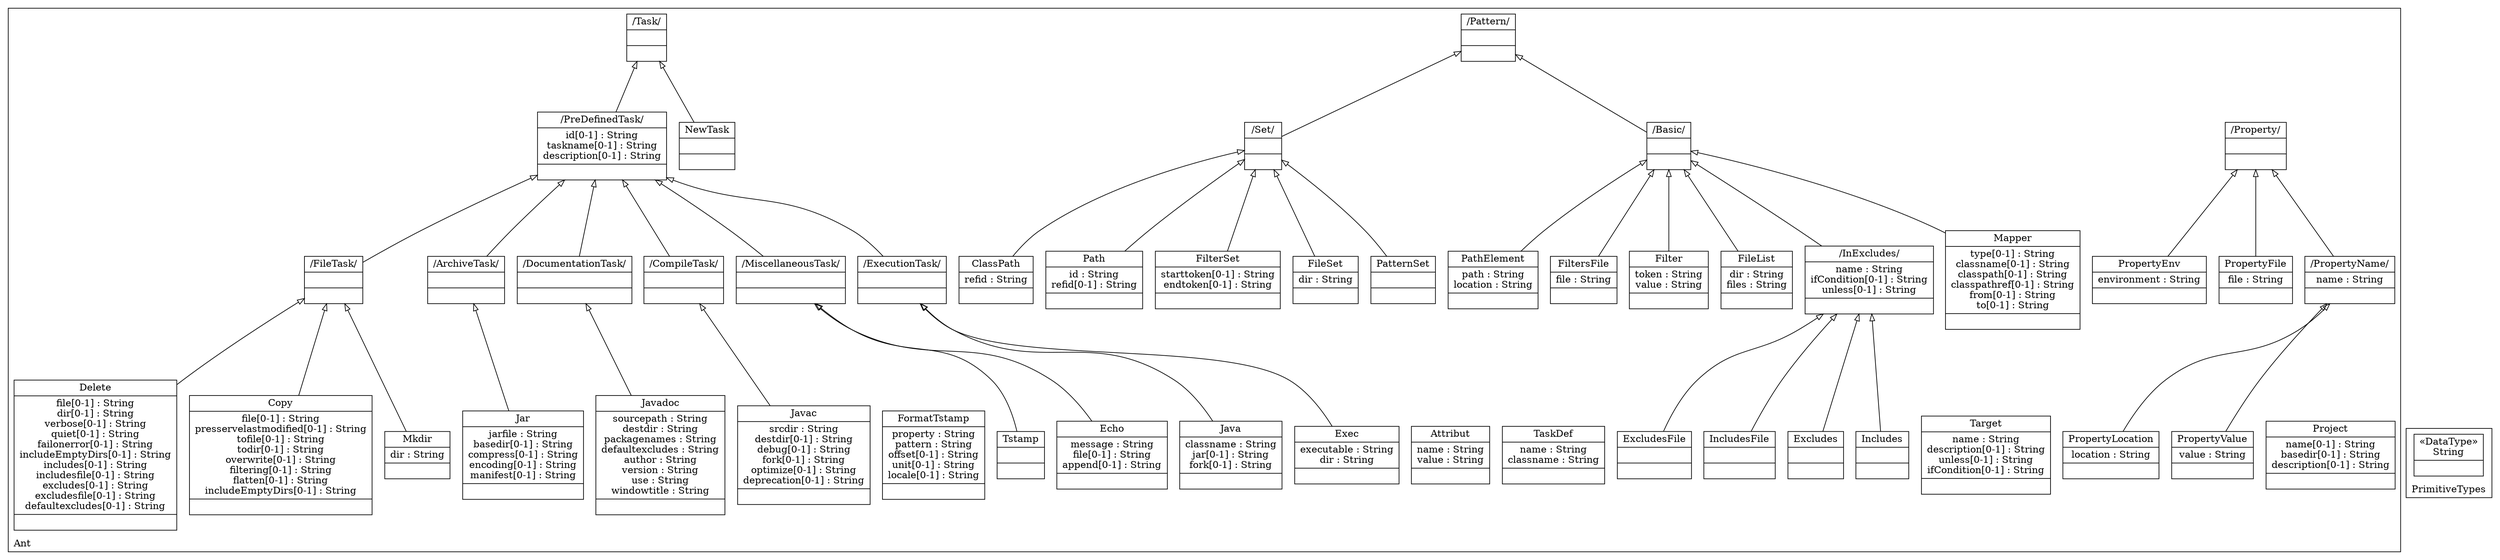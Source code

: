 digraph "KM3 Model in DOT" {
graph[rankdir=BT,labeljust=l,labelloc=t,nodeSep=0.75,compound=true];
 subgraph "cluster_Ant"{
labelloc=t
color=black
label=Ant
 node[shape=record];
Project[label="{Project|name[0-1] : String\nbasedir[0-1] : String\ndescription[0-1] : String| }"]
;
 node[shape=record];
Property[label="{/Property/| | }"]
;
 node[shape=record];
PropertyName[label="{/PropertyName/|name : String| }"]
 PropertyName->Property[arrowhead=onormal,group=Property,minlen=2,constraint=true,]
;
 node[shape=record];
PropertyValue[label="{PropertyValue|value : String| }"]
 PropertyValue->PropertyName[arrowhead=onormal,group=PropertyName,minlen=2,constraint=true,]
;
 node[shape=record];
PropertyLocation[label="{PropertyLocation|location : String| }"]
 PropertyLocation->PropertyName[arrowhead=onormal,group=PropertyName,minlen=2,constraint=true,]
;
 node[shape=record];
PropertyFile[label="{PropertyFile|file : String| }"]
 PropertyFile->Property[arrowhead=onormal,group=Property,minlen=2,constraint=true,]
;
 node[shape=record];
PropertyEnv[label="{PropertyEnv|environment : String| }"]
 PropertyEnv->Property[arrowhead=onormal,group=Property,minlen=2,constraint=true,]
;
 node[shape=record];
Target[label="{Target|name : String\ndescription[0-1] : String\nunless[0-1] : String\nifCondition[0-1] : String| }"]
;
 node[shape=record];
Pattern[label="{/Pattern/| | }"]
;
 node[shape=record];
Basic[label="{/Basic/| | }"]
 Basic->Pattern[arrowhead=onormal,group=Pattern,minlen=2,constraint=true,]
;
 node[shape=record];
Mapper[label="{Mapper|type[0-1] : String\nclassname[0-1] : String\nclasspath[0-1] : String\nclasspathref[0-1] : String\nfrom[0-1] : String\nto[0-1] : String| }"]
 Mapper->Basic[arrowhead=onormal,group=Basic,minlen=2,constraint=true,]
;
 node[shape=record];
InExcludes[label="{/InExcludes/|name : String\nifCondition[0-1] : String\nunless[0-1] : String| }"]
 InExcludes->Basic[arrowhead=onormal,group=Basic,minlen=2,constraint=true,]
;
 node[shape=record];
Includes[label="{Includes| | }"]
 Includes->InExcludes[arrowhead=onormal,group=InExcludes,minlen=2,constraint=true,]
;
 node[shape=record];
Excludes[label="{Excludes| | }"]
 Excludes->InExcludes[arrowhead=onormal,group=InExcludes,minlen=2,constraint=true,]
;
 node[shape=record];
IncludesFile[label="{IncludesFile| | }"]
 IncludesFile->InExcludes[arrowhead=onormal,group=InExcludes,minlen=2,constraint=true,]
;
 node[shape=record];
ExcludesFile[label="{ExcludesFile| | }"]
 ExcludesFile->InExcludes[arrowhead=onormal,group=InExcludes,minlen=2,constraint=true,]
;
 node[shape=record];
FileList[label="{FileList|dir : String\nfiles : String| }"]
 FileList->Basic[arrowhead=onormal,group=Basic,minlen=2,constraint=true,]
;
 node[shape=record];
Filter[label="{Filter|token : String\nvalue : String| }"]
 Filter->Basic[arrowhead=onormal,group=Basic,minlen=2,constraint=true,]
;
 node[shape=record];
FiltersFile[label="{FiltersFile|file : String| }"]
 FiltersFile->Basic[arrowhead=onormal,group=Basic,minlen=2,constraint=true,]
;
 node[shape=record];
PathElement[label="{PathElement|path : String\nlocation : String| }"]
 PathElement->Basic[arrowhead=onormal,group=Basic,minlen=2,constraint=true,]
;
 node[shape=record];
Set[label="{/Set/| | }"]
 Set->Pattern[arrowhead=onormal,group=Pattern,minlen=2,constraint=true,]
;
 node[shape=record];
PatternSet[label="{PatternSet| | }"]
 PatternSet->Set[arrowhead=onormal,group=Set,minlen=2,constraint=true,]
;
 node[shape=record];
FileSet[label="{FileSet|dir : String| }"]
 FileSet->Set[arrowhead=onormal,group=Set,minlen=2,constraint=true,]
;
 node[shape=record];
FilterSet[label="{FilterSet|starttoken[0-1] : String\nendtoken[0-1] : String| }"]
 FilterSet->Set[arrowhead=onormal,group=Set,minlen=2,constraint=true,]
;
 node[shape=record];
Path[label="{Path|id : String\nrefid[0-1] : String| }"]
 Path->Set[arrowhead=onormal,group=Set,minlen=2,constraint=true,]
;
 node[shape=record];
ClassPath[label="{ClassPath|refid : String| }"]
 ClassPath->Set[arrowhead=onormal,group=Set,minlen=2,constraint=true,]
;
 node[shape=record];
Task[label="{/Task/| | }"]
;
 node[shape=record];
TaskDef[label="{TaskDef|name : String\nclassname : String| }"]
;
 node[shape=record];
NewTask[label="{NewTask| | }"]
 NewTask->Task[arrowhead=onormal,group=Task,minlen=2,constraint=true,]
;
 node[shape=record];
Attribut[label="{Attribut|name : String\nvalue : String| }"]
;
 node[shape=record];
PreDefinedTask[label="{/PreDefinedTask/|id[0-1] : String\ntaskname[0-1] : String\ndescription[0-1] : String| }"]
 PreDefinedTask->Task[arrowhead=onormal,group=Task,minlen=2,constraint=true,]
;
 node[shape=record];
ExecutionTask[label="{/ExecutionTask/| | }"]
 ExecutionTask->PreDefinedTask[arrowhead=onormal,group=PreDefinedTask,minlen=2,constraint=true,]
;
 node[shape=record];
Exec[label="{Exec|executable : String\ndir : String| }"]
 Exec->ExecutionTask[arrowhead=onormal,group=ExecutionTask,minlen=2,constraint=true,]
;
 node[shape=record];
Java[label="{Java|classname : String\njar[0-1] : String\nfork[0-1] : String| }"]
 Java->ExecutionTask[arrowhead=onormal,group=ExecutionTask,minlen=2,constraint=true,]
;
 node[shape=record];
MiscellaneousTask[label="{/MiscellaneousTask/| | }"]
 MiscellaneousTask->PreDefinedTask[arrowhead=onormal,group=PreDefinedTask,minlen=2,constraint=true,]
;
 node[shape=record];
Echo[label="{Echo|message : String\nfile[0-1] : String\nappend[0-1] : String| }"]
 Echo->MiscellaneousTask[arrowhead=onormal,group=MiscellaneousTask,minlen=2,constraint=true,]
;
 node[shape=record];
Tstamp[label="{Tstamp| | }"]
 Tstamp->MiscellaneousTask[arrowhead=onormal,group=MiscellaneousTask,minlen=2,constraint=true,]
;
 node[shape=record];
FormatTstamp[label="{FormatTstamp|property : String\npattern : String\noffset[0-1] : String\nunit[0-1] : String\nlocale[0-1] : String| }"]
;
 node[shape=record];
CompileTask[label="{/CompileTask/| | }"]
 CompileTask->PreDefinedTask[arrowhead=onormal,group=PreDefinedTask,minlen=2,constraint=true,]
;
 node[shape=record];
Javac[label="{Javac|srcdir : String\ndestdir[0-1] : String\ndebug[0-1] : String\nfork[0-1] : String\noptimize[0-1] : String\ndeprecation[0-1] : String| }"]
 Javac->CompileTask[arrowhead=onormal,group=CompileTask,minlen=2,constraint=true,]
;
 node[shape=record];
DocumentationTask[label="{/DocumentationTask/| | }"]
 DocumentationTask->PreDefinedTask[arrowhead=onormal,group=PreDefinedTask,minlen=2,constraint=true,]
;
 node[shape=record];
Javadoc[label="{Javadoc|sourcepath : String\ndestdir : String\npackagenames : String\ndefaultexcludes : String\nauthor : String\nversion : String\nuse : String\nwindowtitle : String| }"]
 Javadoc->DocumentationTask[arrowhead=onormal,group=DocumentationTask,minlen=2,constraint=true,]
;
 node[shape=record];
ArchiveTask[label="{/ArchiveTask/| | }"]
 ArchiveTask->PreDefinedTask[arrowhead=onormal,group=PreDefinedTask,minlen=2,constraint=true,]
;
 node[shape=record];
Jar[label="{Jar|jarfile : String\nbasedir[0-1] : String\ncompress[0-1] : String\nencoding[0-1] : String\nmanifest[0-1] : String| }"]
 Jar->ArchiveTask[arrowhead=onormal,group=ArchiveTask,minlen=2,constraint=true,]
;
 node[shape=record];
FileTask[label="{/FileTask/| | }"]
 FileTask->PreDefinedTask[arrowhead=onormal,group=PreDefinedTask,minlen=2,constraint=true,]
;
 node[shape=record];
Mkdir[label="{Mkdir|dir : String| }"]
 Mkdir->FileTask[arrowhead=onormal,group=FileTask,minlen=2,constraint=true,]
;
 node[shape=record];
Copy[label="{Copy|file[0-1] : String\npresservelastmodified[0-1] : String\ntofile[0-1] : String\ntodir[0-1] : String\noverwrite[0-1] : String\nfiltering[0-1] : String\nflatten[0-1] : String\nincludeEmptyDirs[0-1] : String| }"]
 Copy->FileTask[arrowhead=onormal,group=FileTask,minlen=2,constraint=true,]
;
 node[shape=record];
Delete[label="{Delete|file[0-1] : String\ndir[0-1] : String\nverbose[0-1] : String\nquiet[0-1] : String\nfailonerror[0-1] : String\nincludeEmptyDirs[0-1] : String\nincludes[0-1] : String\nincludesfile[0-1] : String\nexcludes[0-1] : String\nexcludesfile[0-1] : String\ndefaultexcludes[0-1] : String| }"]
 Delete->FileTask[arrowhead=onormal,group=FileTask,minlen=2,constraint=true,]
;

} subgraph "cluster_PrimitiveTypes"{
labelloc=t
color=black
label=PrimitiveTypes
 node[shape=record];
String[label="{&#171;DataType&#187;\nString|}"]
;

}
}